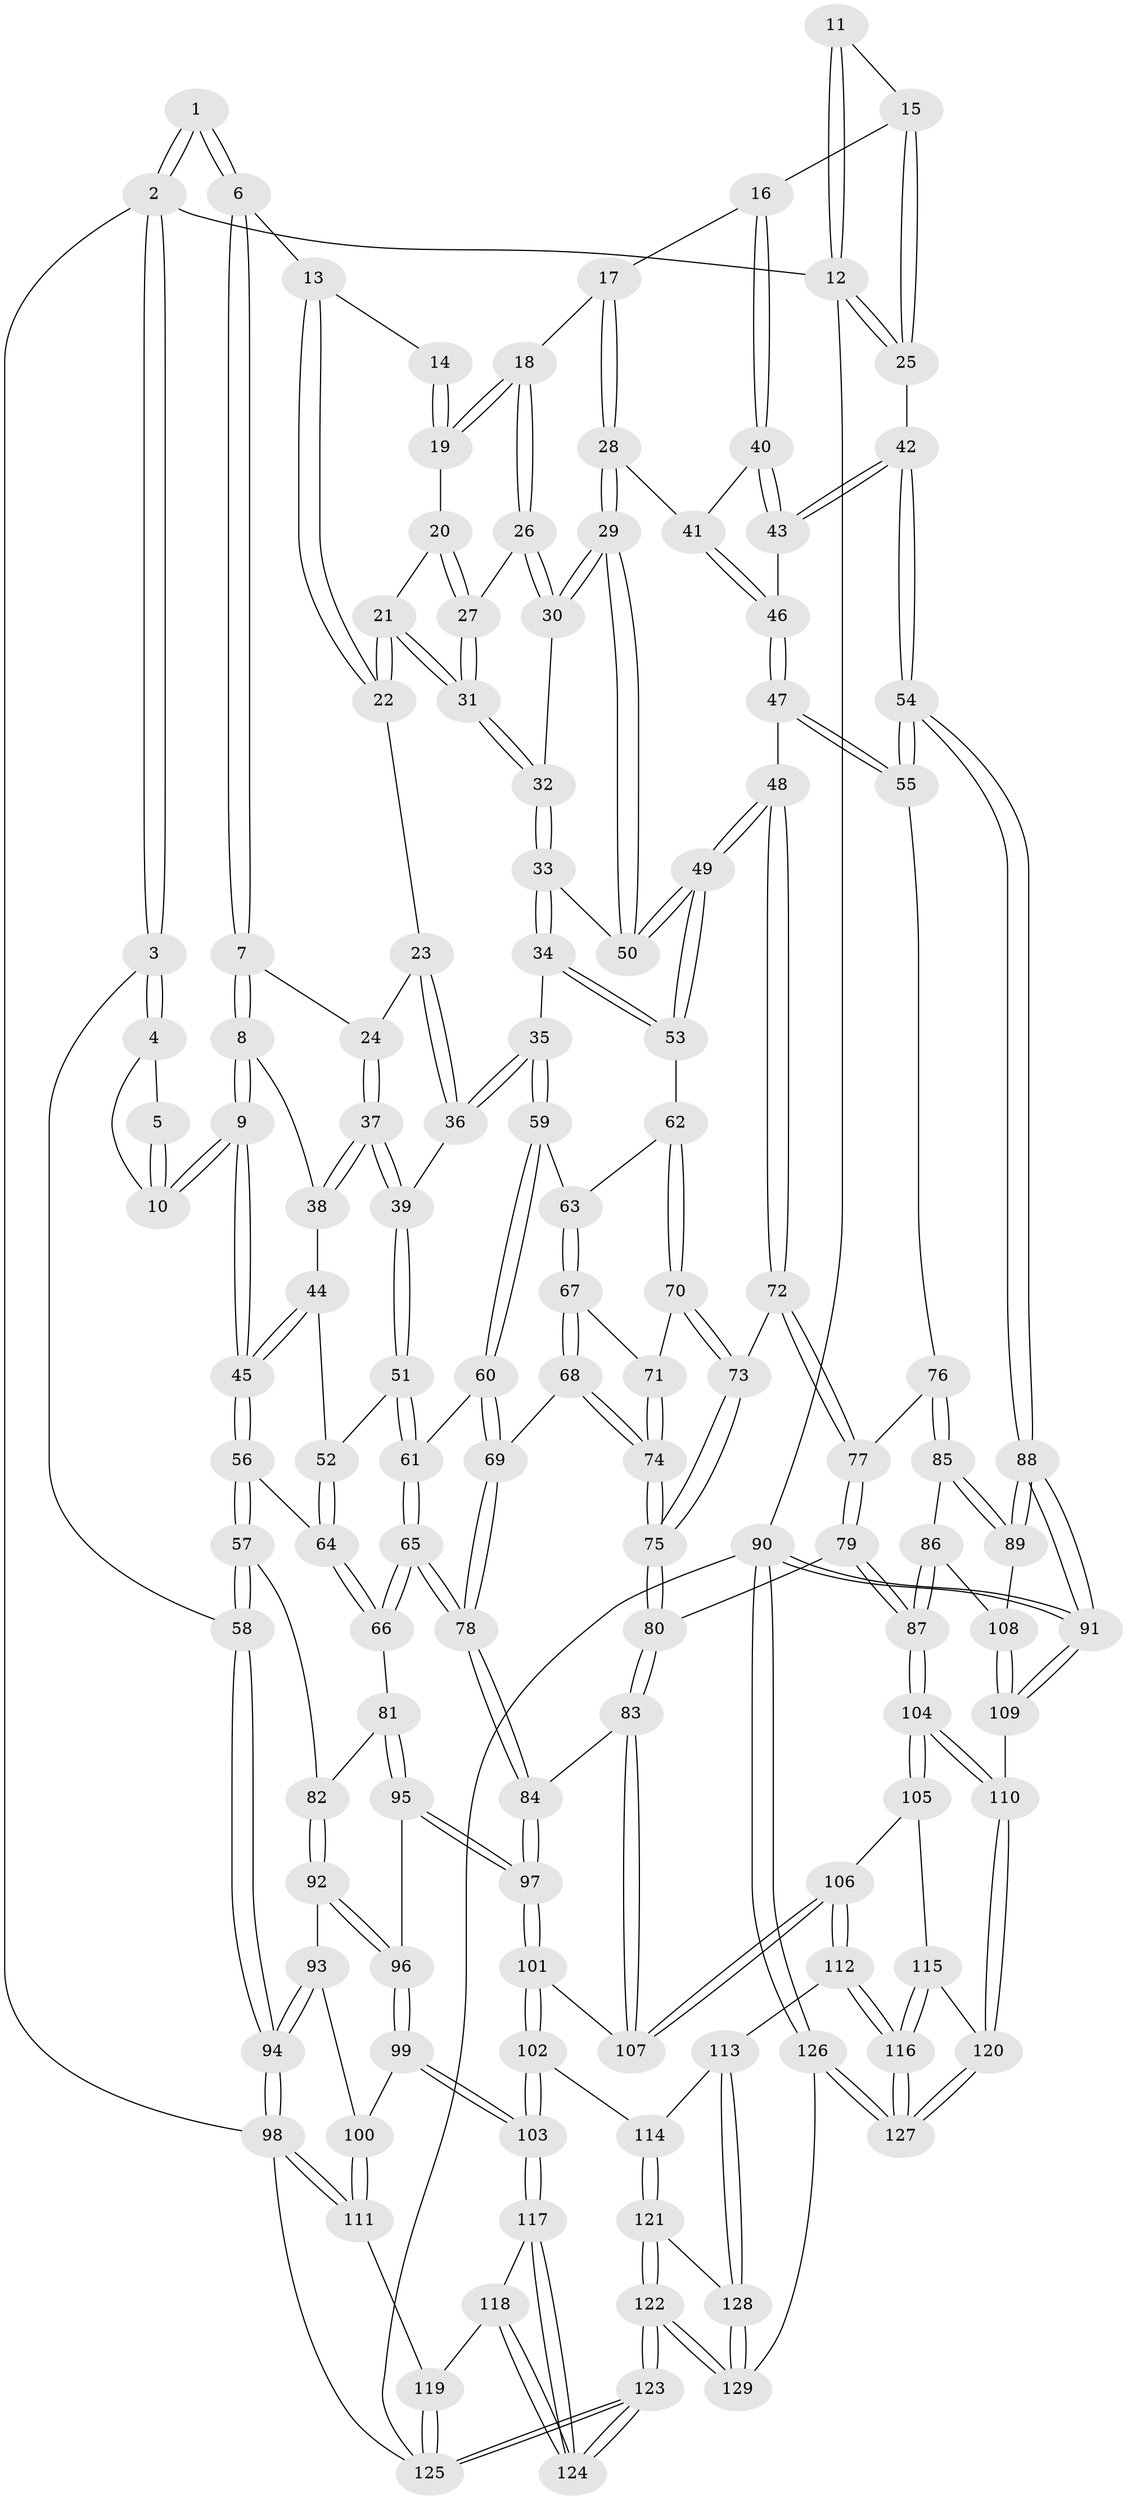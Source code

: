// Generated by graph-tools (version 1.1) at 2025/00/03/09/25 05:00:52]
// undirected, 129 vertices, 319 edges
graph export_dot {
graph [start="1"]
  node [color=gray90,style=filled];
  1 [pos="+0.1369942758200383+0"];
  2 [pos="+0+0"];
  3 [pos="+0+0.09260512402332"];
  4 [pos="+0+0.13872020169173951"];
  5 [pos="+0.10798569458339306+0"];
  6 [pos="+0.3032133281677194+0"];
  7 [pos="+0.2975281963420919+0"];
  8 [pos="+0.24433877135502466+0.08573236156168199"];
  9 [pos="+0.12531785020858888+0.17673900148671162"];
  10 [pos="+0.10801966453681418+0.1705738631297586"];
  11 [pos="+0.8424388399527922+0"];
  12 [pos="+1+0"];
  13 [pos="+0.5953440993726428+0"];
  14 [pos="+0.6702420668727266+0"];
  15 [pos="+0.9024574275282162+0.04039057065612857"];
  16 [pos="+0.87632568413384+0.09579338101354522"];
  17 [pos="+0.7947794939363637+0.07833286620569538"];
  18 [pos="+0.7282844739108404+0.04083616055630598"];
  19 [pos="+0.72710598741642+0.03737442443751896"];
  20 [pos="+0.6324130547783108+0.08463377687226928"];
  21 [pos="+0.5557733285099863+0.059011173931027436"];
  22 [pos="+0.5467631131201554+0.04590843454268996"];
  23 [pos="+0.5196091934862712+0.06773836481180907"];
  24 [pos="+0.43400734322998+0.08878636446588624"];
  25 [pos="+1+0.10418664469768107"];
  26 [pos="+0.7101342990671148+0.10007811912552862"];
  27 [pos="+0.6461746557955192+0.1155690684053581"];
  28 [pos="+0.7739549192864541+0.18371529475442824"];
  29 [pos="+0.7413545367504397+0.20077122099683362"];
  30 [pos="+0.7158811383613638+0.15995061697830323"];
  31 [pos="+0.597708986034832+0.15481628134620598"];
  32 [pos="+0.5977790125360485+0.17130607678350718"];
  33 [pos="+0.5903931575606703+0.1885758887913636"];
  34 [pos="+0.5802758919486999+0.21058154579502145"];
  35 [pos="+0.49379033847475196+0.23135648136676615"];
  36 [pos="+0.4877374548245607+0.2284679440393056"];
  37 [pos="+0.39328403058018974+0.19188369128999574"];
  38 [pos="+0.31068622051095185+0.13835422488022614"];
  39 [pos="+0.4058513882858205+0.21682717590959746"];
  40 [pos="+0.8860960027736079+0.13641685225037362"];
  41 [pos="+0.8635247295144088+0.16700297089579796"];
  42 [pos="+1+0.23516346706490684"];
  43 [pos="+1+0.19101713482351879"];
  44 [pos="+0.27695020583323654+0.2364222398899489"];
  45 [pos="+0.15343811477055314+0.25921778691743436"];
  46 [pos="+0.8666806738207675+0.2558293831017533"];
  47 [pos="+0.8502699024422922+0.3155351207976003"];
  48 [pos="+0.7392684885810176+0.2942952362035819"];
  49 [pos="+0.7280198459294904+0.2856830011667969"];
  50 [pos="+0.7413324754916399+0.20089185310997645"];
  51 [pos="+0.3952073503591227+0.23304338159906168"];
  52 [pos="+0.3699470446010671+0.25477621898304315"];
  53 [pos="+0.671363681661214+0.2930952525266815"];
  54 [pos="+1+0.3041231494611499"];
  55 [pos="+0.889406141630277+0.35541450553056686"];
  56 [pos="+0.15905626033269946+0.2934306853663524"];
  57 [pos="+0.10277902910317982+0.3844764303329613"];
  58 [pos="+0+0.3554797642786729"];
  59 [pos="+0.5116253401936087+0.30931872052802656"];
  60 [pos="+0.48786890293174334+0.3362968519032233"];
  61 [pos="+0.43355744831708715+0.3802461052329027"];
  62 [pos="+0.6675769453169732+0.29768997384649837"];
  63 [pos="+0.515708860576084+0.3128748575888271"];
  64 [pos="+0.29468231835063163+0.35604018051307046"];
  65 [pos="+0.39162605405004525+0.4863895270813754"];
  66 [pos="+0.33005703702487116+0.4422801965574098"];
  67 [pos="+0.5460584625206052+0.3526266758174718"];
  68 [pos="+0.5315865486704198+0.4243535048109349"];
  69 [pos="+0.5145416037566246+0.43011771716211933"];
  70 [pos="+0.64716554586906+0.3305153943082175"];
  71 [pos="+0.6013799442501591+0.35401880091442683"];
  72 [pos="+0.7364587102605709+0.3863012858623373"];
  73 [pos="+0.6532699888183517+0.40865178226400084"];
  74 [pos="+0.586532035244709+0.44409477645808987"];
  75 [pos="+0.6387321212129841+0.48865481011541423"];
  76 [pos="+0.8678664484001842+0.4281030140107363"];
  77 [pos="+0.7475489105882951+0.44529558627874305"];
  78 [pos="+0.392972743754351+0.48844664942580657"];
  79 [pos="+0.684213128865588+0.5295705840157874"];
  80 [pos="+0.6557017104452676+0.524473320582192"];
  81 [pos="+0.23545276909157592+0.47235849130364527"];
  82 [pos="+0.11632747744268561+0.44620634266074893"];
  83 [pos="+0.6105207415130904+0.5542445950310381"];
  84 [pos="+0.3985088162600177+0.517879073566447"];
  85 [pos="+0.8954853783111497+0.5290277787577518"];
  86 [pos="+0.822911111721223+0.5767284332804092"];
  87 [pos="+0.7701356450594107+0.6084379765268584"];
  88 [pos="+1+0.5558101547019968"];
  89 [pos="+0.9878088251185064+0.5589105576761421"];
  90 [pos="+1+1"];
  91 [pos="+1+1"];
  92 [pos="+0.09398917030139452+0.5087361515557504"];
  93 [pos="+0.07319624718940354+0.5289254084017757"];
  94 [pos="+0+0.6406616406798867"];
  95 [pos="+0.20939568189749902+0.564740758156947"];
  96 [pos="+0.19789621968034604+0.5722876408183623"];
  97 [pos="+0.3828117133176345+0.5821890849917128"];
  98 [pos="+0+0.6806640772263632"];
  99 [pos="+0.18150481111954755+0.6999549092668408"];
  100 [pos="+0.14953653735339398+0.6879285146050448"];
  101 [pos="+0.3829873899833236+0.6208244561576634"];
  102 [pos="+0.32874891927440425+0.7054927380625265"];
  103 [pos="+0.21863948480119338+0.7386176307078528"];
  104 [pos="+0.7728832095313745+0.7301884786718082"];
  105 [pos="+0.6372020371817265+0.7277818197842374"];
  106 [pos="+0.5607286019358663+0.7056830861506003"];
  107 [pos="+0.5588454590676815+0.7017319002329531"];
  108 [pos="+0.9228925624331864+0.6643157425907016"];
  109 [pos="+0.8690150195944336+0.773933558437095"];
  110 [pos="+0.7924104835537291+0.7582827910257873"];
  111 [pos="+0+0.7015801107282219"];
  112 [pos="+0.511608268564659+0.8169257353374589"];
  113 [pos="+0.5092766546203634+0.8179606950540279"];
  114 [pos="+0.38224782806643687+0.7820261165602423"];
  115 [pos="+0.6251997379066048+0.8208226377882842"];
  116 [pos="+0.5981353691205658+0.8762358086382924"];
  117 [pos="+0.21059393689740272+0.762499660046046"];
  118 [pos="+0.05821307550336365+0.8266013235276617"];
  119 [pos="+0.050666001645159615+0.8259952937025515"];
  120 [pos="+0.7703268693468097+0.8020505325885867"];
  121 [pos="+0.3485071365490394+0.9607821773868709"];
  122 [pos="+0.2620802554141161+1"];
  123 [pos="+0.25887630574456294+1"];
  124 [pos="+0.24114516788701384+1"];
  125 [pos="+0+1"];
  126 [pos="+0.6885186779698249+1"];
  127 [pos="+0.6866078339271755+1"];
  128 [pos="+0.49900491580254513+0.84010958208028"];
  129 [pos="+0.499452996708363+1"];
  1 -- 2;
  1 -- 2;
  1 -- 6;
  1 -- 6;
  2 -- 3;
  2 -- 3;
  2 -- 12;
  2 -- 98;
  3 -- 4;
  3 -- 4;
  3 -- 58;
  4 -- 5;
  4 -- 10;
  5 -- 10;
  5 -- 10;
  6 -- 7;
  6 -- 7;
  6 -- 13;
  7 -- 8;
  7 -- 8;
  7 -- 24;
  8 -- 9;
  8 -- 9;
  8 -- 38;
  9 -- 10;
  9 -- 10;
  9 -- 45;
  9 -- 45;
  11 -- 12;
  11 -- 12;
  11 -- 15;
  12 -- 25;
  12 -- 25;
  12 -- 90;
  13 -- 14;
  13 -- 22;
  13 -- 22;
  14 -- 19;
  14 -- 19;
  15 -- 16;
  15 -- 25;
  15 -- 25;
  16 -- 17;
  16 -- 40;
  16 -- 40;
  17 -- 18;
  17 -- 28;
  17 -- 28;
  18 -- 19;
  18 -- 19;
  18 -- 26;
  18 -- 26;
  19 -- 20;
  20 -- 21;
  20 -- 27;
  20 -- 27;
  21 -- 22;
  21 -- 22;
  21 -- 31;
  21 -- 31;
  22 -- 23;
  23 -- 24;
  23 -- 36;
  23 -- 36;
  24 -- 37;
  24 -- 37;
  25 -- 42;
  26 -- 27;
  26 -- 30;
  26 -- 30;
  27 -- 31;
  27 -- 31;
  28 -- 29;
  28 -- 29;
  28 -- 41;
  29 -- 30;
  29 -- 30;
  29 -- 50;
  29 -- 50;
  30 -- 32;
  31 -- 32;
  31 -- 32;
  32 -- 33;
  32 -- 33;
  33 -- 34;
  33 -- 34;
  33 -- 50;
  34 -- 35;
  34 -- 53;
  34 -- 53;
  35 -- 36;
  35 -- 36;
  35 -- 59;
  35 -- 59;
  36 -- 39;
  37 -- 38;
  37 -- 38;
  37 -- 39;
  37 -- 39;
  38 -- 44;
  39 -- 51;
  39 -- 51;
  40 -- 41;
  40 -- 43;
  40 -- 43;
  41 -- 46;
  41 -- 46;
  42 -- 43;
  42 -- 43;
  42 -- 54;
  42 -- 54;
  43 -- 46;
  44 -- 45;
  44 -- 45;
  44 -- 52;
  45 -- 56;
  45 -- 56;
  46 -- 47;
  46 -- 47;
  47 -- 48;
  47 -- 55;
  47 -- 55;
  48 -- 49;
  48 -- 49;
  48 -- 72;
  48 -- 72;
  49 -- 50;
  49 -- 50;
  49 -- 53;
  49 -- 53;
  51 -- 52;
  51 -- 61;
  51 -- 61;
  52 -- 64;
  52 -- 64;
  53 -- 62;
  54 -- 55;
  54 -- 55;
  54 -- 88;
  54 -- 88;
  55 -- 76;
  56 -- 57;
  56 -- 57;
  56 -- 64;
  57 -- 58;
  57 -- 58;
  57 -- 82;
  58 -- 94;
  58 -- 94;
  59 -- 60;
  59 -- 60;
  59 -- 63;
  60 -- 61;
  60 -- 69;
  60 -- 69;
  61 -- 65;
  61 -- 65;
  62 -- 63;
  62 -- 70;
  62 -- 70;
  63 -- 67;
  63 -- 67;
  64 -- 66;
  64 -- 66;
  65 -- 66;
  65 -- 66;
  65 -- 78;
  65 -- 78;
  66 -- 81;
  67 -- 68;
  67 -- 68;
  67 -- 71;
  68 -- 69;
  68 -- 74;
  68 -- 74;
  69 -- 78;
  69 -- 78;
  70 -- 71;
  70 -- 73;
  70 -- 73;
  71 -- 74;
  71 -- 74;
  72 -- 73;
  72 -- 77;
  72 -- 77;
  73 -- 75;
  73 -- 75;
  74 -- 75;
  74 -- 75;
  75 -- 80;
  75 -- 80;
  76 -- 77;
  76 -- 85;
  76 -- 85;
  77 -- 79;
  77 -- 79;
  78 -- 84;
  78 -- 84;
  79 -- 80;
  79 -- 87;
  79 -- 87;
  80 -- 83;
  80 -- 83;
  81 -- 82;
  81 -- 95;
  81 -- 95;
  82 -- 92;
  82 -- 92;
  83 -- 84;
  83 -- 107;
  83 -- 107;
  84 -- 97;
  84 -- 97;
  85 -- 86;
  85 -- 89;
  85 -- 89;
  86 -- 87;
  86 -- 87;
  86 -- 108;
  87 -- 104;
  87 -- 104;
  88 -- 89;
  88 -- 89;
  88 -- 91;
  88 -- 91;
  89 -- 108;
  90 -- 91;
  90 -- 91;
  90 -- 126;
  90 -- 126;
  90 -- 125;
  91 -- 109;
  91 -- 109;
  92 -- 93;
  92 -- 96;
  92 -- 96;
  93 -- 94;
  93 -- 94;
  93 -- 100;
  94 -- 98;
  94 -- 98;
  95 -- 96;
  95 -- 97;
  95 -- 97;
  96 -- 99;
  96 -- 99;
  97 -- 101;
  97 -- 101;
  98 -- 111;
  98 -- 111;
  98 -- 125;
  99 -- 100;
  99 -- 103;
  99 -- 103;
  100 -- 111;
  100 -- 111;
  101 -- 102;
  101 -- 102;
  101 -- 107;
  102 -- 103;
  102 -- 103;
  102 -- 114;
  103 -- 117;
  103 -- 117;
  104 -- 105;
  104 -- 105;
  104 -- 110;
  104 -- 110;
  105 -- 106;
  105 -- 115;
  106 -- 107;
  106 -- 107;
  106 -- 112;
  106 -- 112;
  108 -- 109;
  108 -- 109;
  109 -- 110;
  110 -- 120;
  110 -- 120;
  111 -- 119;
  112 -- 113;
  112 -- 116;
  112 -- 116;
  113 -- 114;
  113 -- 128;
  113 -- 128;
  114 -- 121;
  114 -- 121;
  115 -- 116;
  115 -- 116;
  115 -- 120;
  116 -- 127;
  116 -- 127;
  117 -- 118;
  117 -- 124;
  117 -- 124;
  118 -- 119;
  118 -- 124;
  118 -- 124;
  119 -- 125;
  119 -- 125;
  120 -- 127;
  120 -- 127;
  121 -- 122;
  121 -- 122;
  121 -- 128;
  122 -- 123;
  122 -- 123;
  122 -- 129;
  122 -- 129;
  123 -- 124;
  123 -- 124;
  123 -- 125;
  123 -- 125;
  126 -- 127;
  126 -- 127;
  126 -- 129;
  128 -- 129;
  128 -- 129;
}
